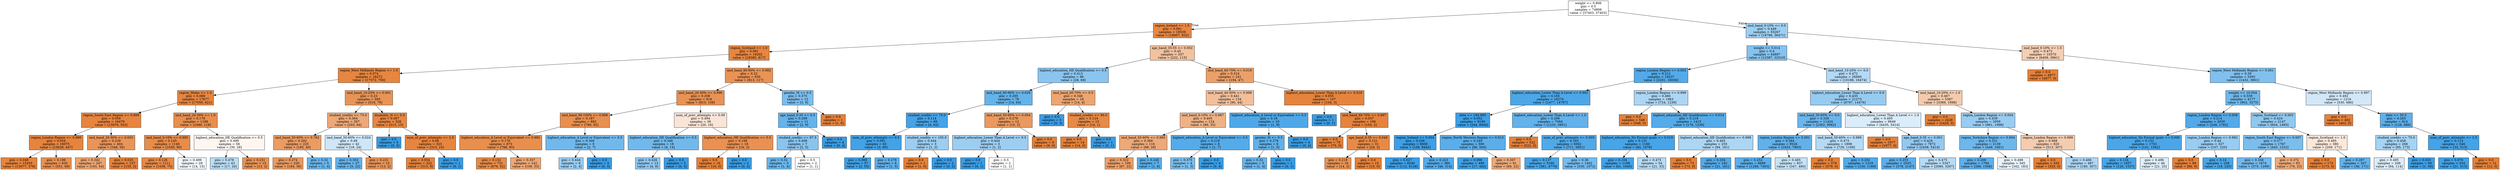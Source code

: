 digraph Tree {
node [shape=box, style="filled", color="black"] ;
0 [label="weight <= 0.806\ngini = 0.5\nsamples = 74806\nvalue = [37403, 37403]", fillcolor="#e5813900"] ;
1 [label="region_Ireland <= 1.0\ngini = 0.091\nsamples = 19539\nvalue = [18607, 932]", fillcolor="#e58139f2"] ;
0 -> 1 [labeldistance=2.5, labelangle=45, headlabel="True"] ;
2 [label="region_Scotland <= 1.0\ngini = 0.081\nsamples = 19202\nvalue = [18385, 817]", fillcolor="#e58139f4"] ;
1 -> 2 ;
3 [label="region_West Midlands Region <= 1.0\ngini = 0.074\nsamples = 18272\nvalue = [17572, 700]", fillcolor="#e58139f5"] ;
2 -> 3 ;
4 [label="region_Wales <= 1.0\ngini = 0.068\nsamples = 17677\nvalue = [17056, 621]", fillcolor="#e58139f6"] ;
3 -> 4 ;
5 [label="region_South East Region <= 0.999\ngini = 0.059\nsamples = 16479\nvalue = [15976, 503]", fillcolor="#e58139f7"] ;
4 -> 5 ;
6 [label="region_London Region <= 0.999\ngini = 0.054\nsamples = 16075\nvalue = [15628, 447]", fillcolor="#e58139f8"] ;
5 -> 6 ;
7 [label="gini = 0.048\nsamples = 15455\nvalue = [15077, 378]", fillcolor="#e58139f9"] ;
6 -> 7 ;
8 [label="gini = 0.198\nsamples = 620\nvalue = [551, 69]", fillcolor="#e58139df"] ;
6 -> 8 ;
9 [label="imd_band_20-30% <= 0.003\ngini = 0.239\nsamples = 404\nvalue = [348, 56]", fillcolor="#e58139d6"] ;
5 -> 9 ;
10 [label="gini = 0.342\nsamples = 247\nvalue = [193, 54]", fillcolor="#e58139b8"] ;
9 -> 10 ;
11 [label="gini = 0.025\nsamples = 157\nvalue = [155, 2]", fillcolor="#e58139fc"] ;
9 -> 11 ;
12 [label="imd_band_20-30% <= 1.0\ngini = 0.178\nsamples = 1198\nvalue = [1080, 118]", fillcolor="#e58139e3"] ;
4 -> 12 ;
13 [label="imd_band_0-10% <= 0.995\ngini = 0.145\nsamples = 1140\nvalue = [1050, 90]", fillcolor="#e58139e9"] ;
12 -> 13 ;
14 [label="gini = 0.126\nsamples = 1111\nvalue = [1036, 75]", fillcolor="#e58139ed"] ;
13 -> 14 ;
15 [label="gini = 0.499\nsamples = 29\nvalue = [14, 15]", fillcolor="#399de511"] ;
13 -> 15 ;
16 [label="highest_education_HE Qualification <= 0.5\ngini = 0.499\nsamples = 58\nvalue = [30, 28]", fillcolor="#e5813911"] ;
12 -> 16 ;
17 [label="gini = 0.478\nsamples = 43\nvalue = [17, 26]", fillcolor="#399de558"] ;
16 -> 17 ;
18 [label="gini = 0.231\nsamples = 15\nvalue = [13, 2]", fillcolor="#e58139d8"] ;
16 -> 18 ;
19 [label="imd_band_10-20% <= 0.001\ngini = 0.23\nsamples = 595\nvalue = [516, 79]", fillcolor="#e58139d8"] ;
3 -> 19 ;
20 [label="studied_credits <= 75.0\ngini = 0.364\nsamples = 267\nvalue = [203, 64]", fillcolor="#e58139af"] ;
19 -> 20 ;
21 [label="imd_band_50-60% <= 0.762\ngini = 0.292\nsamples = 225\nvalue = [185, 40]", fillcolor="#e58139c8"] ;
20 -> 21 ;
22 [label="gini = 0.274\nsamples = 220\nvalue = [184, 36]", fillcolor="#e58139cd"] ;
21 -> 22 ;
23 [label="gini = 0.32\nsamples = 5\nvalue = [1, 4]", fillcolor="#399de5bf"] ;
21 -> 23 ;
24 [label="imd_band_50-60% <= 0.024\ngini = 0.49\nsamples = 42\nvalue = [18, 24]", fillcolor="#399de540"] ;
20 -> 24 ;
25 [label="gini = 0.302\nsamples = 27\nvalue = [5, 22]", fillcolor="#399de5c5"] ;
24 -> 25 ;
26 [label="gini = 0.231\nsamples = 15\nvalue = [13, 2]", fillcolor="#e58139d8"] ;
24 -> 26 ;
27 [label="disability_N <= 0.5\ngini = 0.087\nsamples = 328\nvalue = [313, 15]", fillcolor="#e58139f3"] ;
19 -> 27 ;
28 [label="gini = 0.0\nsamples = 5\nvalue = [0, 5]", fillcolor="#399de5ff"] ;
27 -> 28 ;
29 [label="num_of_prev_attempts <= 2.5\ngini = 0.06\nsamples = 323\nvalue = [313, 10]", fillcolor="#e58139f7"] ;
27 -> 29 ;
30 [label="gini = 0.054\nsamples = 322\nvalue = [313, 9]", fillcolor="#e58139f8"] ;
29 -> 30 ;
31 [label="gini = 0.0\nsamples = 1\nvalue = [0, 1]", fillcolor="#399de5ff"] ;
29 -> 31 ;
32 [label="imd_band_80-90% <= 0.992\ngini = 0.22\nsamples = 930\nvalue = [813, 117]", fillcolor="#e58139da"] ;
2 -> 32 ;
33 [label="imd_band_20-30% <= 0.996\ngini = 0.208\nsamples = 918\nvalue = [810, 108]", fillcolor="#e58139dd"] ;
32 -> 33 ;
34 [label="imd_band_90-100% <= 0.998\ngini = 0.187\nsamples = 882\nvalue = [790, 92]", fillcolor="#e58139e1"] ;
33 -> 34 ;
35 [label="highest_education_A Level or Equivalent <= 0.982\ngini = 0.176\nsamples = 873\nvalue = [788, 85]", fillcolor="#e58139e3"] ;
34 -> 35 ;
36 [label="gini = 0.132\nsamples = 731\nvalue = [679, 52]", fillcolor="#e58139eb"] ;
35 -> 36 ;
37 [label="gini = 0.357\nsamples = 142\nvalue = [109, 33]", fillcolor="#e58139b2"] ;
35 -> 37 ;
38 [label="highest_education_A Level or Equivalent <= 0.5\ngini = 0.346\nsamples = 9\nvalue = [2, 7]", fillcolor="#399de5b6"] ;
34 -> 38 ;
39 [label="gini = 0.444\nsamples = 6\nvalue = [2, 4]", fillcolor="#399de57f"] ;
38 -> 39 ;
40 [label="gini = 0.0\nsamples = 3\nvalue = [0, 3]", fillcolor="#399de5ff"] ;
38 -> 40 ;
41 [label="num_of_prev_attempts <= 0.09\ngini = 0.494\nsamples = 36\nvalue = [20, 16]", fillcolor="#e5813933"] ;
33 -> 41 ;
42 [label="highest_education_HE Qualification <= 0.5\ngini = 0.346\nsamples = 18\nvalue = [4, 14]", fillcolor="#399de5b6"] ;
41 -> 42 ;
43 [label="gini = 0.426\nsamples = 13\nvalue = [4, 9]", fillcolor="#399de58e"] ;
42 -> 43 ;
44 [label="gini = 0.0\nsamples = 5\nvalue = [0, 5]", fillcolor="#399de5ff"] ;
42 -> 44 ;
45 [label="highest_education_HE Qualification <= 0.5\ngini = 0.198\nsamples = 18\nvalue = [16, 2]", fillcolor="#e58139df"] ;
41 -> 45 ;
46 [label="gini = 0.0\nsamples = 16\nvalue = [16, 0]", fillcolor="#e58139ff"] ;
45 -> 46 ;
47 [label="gini = 0.0\nsamples = 2\nvalue = [0, 2]", fillcolor="#399de5ff"] ;
45 -> 47 ;
48 [label="gender_M <= 0.5\ngini = 0.375\nsamples = 12\nvalue = [3, 9]", fillcolor="#399de5aa"] ;
32 -> 48 ;
49 [label="age_band_0-35 <= 0.5\ngini = 0.298\nsamples = 11\nvalue = [2, 9]", fillcolor="#399de5c6"] ;
48 -> 49 ;
50 [label="studied_credits <= 97.5\ngini = 0.408\nsamples = 7\nvalue = [2, 5]", fillcolor="#399de599"] ;
49 -> 50 ;
51 [label="gini = 0.32\nsamples = 5\nvalue = [1, 4]", fillcolor="#399de5bf"] ;
50 -> 51 ;
52 [label="gini = 0.5\nsamples = 2\nvalue = [1, 1]", fillcolor="#e5813900"] ;
50 -> 52 ;
53 [label="gini = 0.0\nsamples = 4\nvalue = [0, 4]", fillcolor="#399de5ff"] ;
49 -> 53 ;
54 [label="gini = 0.0\nsamples = 1\nvalue = [1, 0]", fillcolor="#e58139ff"] ;
48 -> 54 ;
55 [label="age_band_35-55 <= 0.002\ngini = 0.45\nsamples = 337\nvalue = [222, 115]", fillcolor="#e581397b"] ;
1 -> 55 ;
56 [label="highest_education_HE Qualification <= 0.5\ngini = 0.413\nsamples = 96\nvalue = [28, 68]", fillcolor="#399de596"] ;
55 -> 56 ;
57 [label="imd_band_80-90% <= 0.029\ngini = 0.295\nsamples = 78\nvalue = [14, 64]", fillcolor="#399de5c7"] ;
56 -> 57 ;
58 [label="studied_credits <= 75.0\ngini = 0.114\nsamples = 66\nvalue = [4, 62]", fillcolor="#399de5ef"] ;
57 -> 58 ;
59 [label="num_of_prev_attempts <= 0.5\ngini = 0.091\nsamples = 63\nvalue = [3, 60]", fillcolor="#399de5f2"] ;
58 -> 59 ;
60 [label="gini = 0.068\nsamples = 57\nvalue = [2, 55]", fillcolor="#399de5f6"] ;
59 -> 60 ;
61 [label="gini = 0.278\nsamples = 6\nvalue = [1, 5]", fillcolor="#399de5cc"] ;
59 -> 61 ;
62 [label="studied_credits <= 105.0\ngini = 0.444\nsamples = 3\nvalue = [1, 2]", fillcolor="#399de57f"] ;
58 -> 62 ;
63 [label="gini = 0.0\nsamples = 1\nvalue = [1, 0]", fillcolor="#e58139ff"] ;
62 -> 63 ;
64 [label="gini = 0.0\nsamples = 2\nvalue = [0, 2]", fillcolor="#399de5ff"] ;
62 -> 64 ;
65 [label="imd_band_50-60% <= 0.054\ngini = 0.278\nsamples = 12\nvalue = [10, 2]", fillcolor="#e58139cc"] ;
57 -> 65 ;
66 [label="highest_education_Lower Than A Level <= 0.5\ngini = 0.444\nsamples = 3\nvalue = [1, 2]", fillcolor="#399de57f"] ;
65 -> 66 ;
67 [label="gini = 0.0\nsamples = 1\nvalue = [0, 1]", fillcolor="#399de5ff"] ;
66 -> 67 ;
68 [label="gini = 0.5\nsamples = 2\nvalue = [1, 1]", fillcolor="#e5813900"] ;
66 -> 68 ;
69 [label="gini = 0.0\nsamples = 9\nvalue = [9, 0]", fillcolor="#e58139ff"] ;
65 -> 69 ;
70 [label="imd_band_60-70% <= 0.5\ngini = 0.346\nsamples = 18\nvalue = [14, 4]", fillcolor="#e58139b6"] ;
56 -> 70 ;
71 [label="gini = 0.0\nsamples = 3\nvalue = [0, 3]", fillcolor="#399de5ff"] ;
70 -> 71 ;
72 [label="studied_credits <= 90.0\ngini = 0.124\nsamples = 15\nvalue = [14, 1]", fillcolor="#e58139ed"] ;
70 -> 72 ;
73 [label="gini = 0.0\nsamples = 14\nvalue = [14, 0]", fillcolor="#e58139ff"] ;
72 -> 73 ;
74 [label="gini = 0.0\nsamples = 1\nvalue = [0, 1]", fillcolor="#399de5ff"] ;
72 -> 74 ;
75 [label="imd_band_60-70% <= 0.018\ngini = 0.314\nsamples = 241\nvalue = [194, 47]", fillcolor="#e58139c1"] ;
55 -> 75 ;
76 [label="imd_band_40-50% <= 0.998\ngini = 0.441\nsamples = 134\nvalue = [90, 44]", fillcolor="#e5813982"] ;
75 -> 76 ;
77 [label="imd_band_0-10% <= 0.987\ngini = 0.405\nsamples = 124\nvalue = [89, 35]", fillcolor="#e581399b"] ;
76 -> 77 ;
78 [label="imd_band_50-60% <= 0.985\ngini = 0.366\nsamples = 116\nvalue = [88, 28]", fillcolor="#e58139ae"] ;
77 -> 78 ;
79 [label="gini = 0.322\nsamples = 109\nvalue = [87, 22]", fillcolor="#e58139bf"] ;
78 -> 79 ;
80 [label="gini = 0.245\nsamples = 7\nvalue = [1, 6]", fillcolor="#399de5d4"] ;
78 -> 80 ;
81 [label="highest_education_A Level or Equivalent <= 0.5\ngini = 0.219\nsamples = 8\nvalue = [1, 7]", fillcolor="#399de5db"] ;
77 -> 81 ;
82 [label="gini = 0.375\nsamples = 4\nvalue = [1, 3]", fillcolor="#399de5aa"] ;
81 -> 82 ;
83 [label="gini = 0.0\nsamples = 4\nvalue = [0, 4]", fillcolor="#399de5ff"] ;
81 -> 83 ;
84 [label="highest_education_A Level or Equivalent <= 0.5\ngini = 0.18\nsamples = 10\nvalue = [1, 9]", fillcolor="#399de5e3"] ;
76 -> 84 ;
85 [label="gender_M <= 0.5\ngini = 0.278\nsamples = 6\nvalue = [1, 5]", fillcolor="#399de5cc"] ;
84 -> 85 ;
86 [label="gini = 0.32\nsamples = 5\nvalue = [1, 4]", fillcolor="#399de5bf"] ;
85 -> 86 ;
87 [label="gini = 0.0\nsamples = 1\nvalue = [0, 1]", fillcolor="#399de5ff"] ;
85 -> 87 ;
88 [label="gini = 0.0\nsamples = 4\nvalue = [0, 4]", fillcolor="#399de5ff"] ;
84 -> 88 ;
89 [label="highest_education_Lower Than A Level <= 0.018\ngini = 0.055\nsamples = 107\nvalue = [104, 3]", fillcolor="#e58139f8"] ;
75 -> 89 ;
90 [label="gini = 0.0\nsamples = 1\nvalue = [0, 1]", fillcolor="#399de5ff"] ;
89 -> 90 ;
91 [label="imd_band_60-70% <= 0.997\ngini = 0.037\nsamples = 106\nvalue = [104, 2]", fillcolor="#e58139fa"] ;
89 -> 91 ;
92 [label="gini = 0.0\nsamples = 75\nvalue = [75, 0]", fillcolor="#e58139ff"] ;
91 -> 92 ;
93 [label="age_band_0-35 <= 0.048\ngini = 0.121\nsamples = 31\nvalue = [29, 2]", fillcolor="#e58139ed"] ;
91 -> 93 ;
94 [label="gini = 0.219\nsamples = 16\nvalue = [14, 2]", fillcolor="#e58139db"] ;
93 -> 94 ;
95 [label="gini = 0.0\nsamples = 15\nvalue = [15, 0]", fillcolor="#e58139ff"] ;
93 -> 95 ;
96 [label="imd_band_0-10% <= 0.0\ngini = 0.449\nsamples = 55267\nvalue = [18796, 36471]", fillcolor="#399de57c"] ;
0 -> 96 [labeldistance=2.5, labelangle=-45, headlabel="False"] ;
97 [label="weight <= 5.014\ngini = 0.4\nsamples = 44897\nvalue = [12387, 32510]", fillcolor="#399de59e"] ;
96 -> 97 ;
98 [label="region_London Region <= 0.002\ngini = 0.212\nsamples = 18237\nvalue = [2201, 16036]", fillcolor="#399de5dc"] ;
97 -> 98 ;
99 [label="highest_education_Lower Than A Level <= 0.001\ngini = 0.165\nsamples = 16274\nvalue = [1477, 14797]", fillcolor="#399de5e6"] ;
98 -> 99 ;
100 [label="date <= 194.995\ngini = 0.052\nsamples = 9190\nvalue = [244, 8946]", fillcolor="#399de5f8"] ;
99 -> 100 ;
101 [label="region_Ireland <= 0.004\ngini = 0.036\nsamples = 8600\nvalue = [158, 8442]", fillcolor="#399de5fa"] ;
100 -> 101 ;
102 [label="gini = 0.027\nsamples = 8240\nvalue = [112, 8128]", fillcolor="#399de5fb"] ;
101 -> 102 ;
103 [label="gini = 0.223\nsamples = 360\nvalue = [46, 314]", fillcolor="#399de5da"] ;
101 -> 103 ;
104 [label="region_North Western Region <= 0.013\ngini = 0.249\nsamples = 590\nvalue = [86, 504]", fillcolor="#399de5d3"] ;
100 -> 104 ;
105 [label="gini = 0.066\nsamples = 499\nvalue = [17, 482]", fillcolor="#399de5f6"] ;
104 -> 105 ;
106 [label="gini = 0.367\nsamples = 91\nvalue = [69, 22]", fillcolor="#e58139ae"] ;
104 -> 106 ;
107 [label="highest_education_Lower Than A Level <= 1.0\ngini = 0.288\nsamples = 7084\nvalue = [1233, 5851]", fillcolor="#399de5c9"] ;
99 -> 107 ;
108 [label="gini = 0.0\nsamples = 522\nvalue = [522, 0]", fillcolor="#e58139ff"] ;
107 -> 108 ;
109 [label="num_of_prev_attempts <= 0.005\ngini = 0.193\nsamples = 6562\nvalue = [711, 5851]", fillcolor="#399de5e0"] ;
107 -> 109 ;
110 [label="gini = 0.137\nsamples = 5160\nvalue = [381, 4779]", fillcolor="#399de5eb"] ;
109 -> 110 ;
111 [label="gini = 0.36\nsamples = 1402\nvalue = [330, 1072]", fillcolor="#399de5b1"] ;
109 -> 111 ;
112 [label="region_London Region <= 0.999\ngini = 0.466\nsamples = 1963\nvalue = [724, 1239]", fillcolor="#399de56a"] ;
98 -> 112 ;
113 [label="gini = 0.0\nsamples = 548\nvalue = [548, 0]", fillcolor="#e58139ff"] ;
112 -> 113 ;
114 [label="highest_education_HE Qualification <= 0.014\ngini = 0.218\nsamples = 1415\nvalue = [176, 1239]", fillcolor="#399de5db"] ;
112 -> 114 ;
115 [label="highest_education_No Formal quals <= 0.019\ngini = 0.131\nsamples = 1160\nvalue = [82, 1078]", fillcolor="#399de5ec"] ;
114 -> 115 ;
116 [label="gini = 0.104\nsamples = 1106\nvalue = [61, 1045]", fillcolor="#399de5f0"] ;
115 -> 116 ;
117 [label="gini = 0.475\nsamples = 54\nvalue = [21, 33]", fillcolor="#399de55d"] ;
115 -> 117 ;
118 [label="highest_education_HE Qualification <= 0.998\ngini = 0.465\nsamples = 255\nvalue = [94, 161]", fillcolor="#399de56a"] ;
114 -> 118 ;
119 [label="gini = 0.0\nsamples = 73\nvalue = [73, 0]", fillcolor="#e58139ff"] ;
118 -> 119 ;
120 [label="gini = 0.204\nsamples = 182\nvalue = [21, 161]", fillcolor="#399de5de"] ;
118 -> 120 ;
121 [label="imd_band_10-20% <= 0.0\ngini = 0.472\nsamples = 26660\nvalue = [10186, 16474]", fillcolor="#399de561"] ;
97 -> 121 ;
122 [label="highest_education_Lower Than A Level <= 0.0\ngini = 0.435\nsamples = 21273\nvalue = [6797, 14476]", fillcolor="#399de587"] ;
121 -> 122 ;
123 [label="imd_band_50-60% <= 0.0\ngini = 0.328\nsamples = 11424\nvalue = [2362, 9062]", fillcolor="#399de5bd"] ;
122 -> 123 ;
124 [label="region_London Region <= 0.001\ngini = 0.284\nsamples = 9526\nvalue = [1633, 7893]", fillcolor="#399de5ca"] ;
123 -> 124 ;
125 [label="gini = 0.252\nsamples = 8689\nvalue = [1286, 7403]", fillcolor="#399de5d3"] ;
124 -> 125 ;
126 [label="gini = 0.485\nsamples = 837\nvalue = [347, 490]", fillcolor="#399de54a"] ;
124 -> 126 ;
127 [label="imd_band_50-60% <= 0.999\ngini = 0.473\nsamples = 1898\nvalue = [729, 1169]", fillcolor="#399de560"] ;
123 -> 127 ;
128 [label="gini = 0.0\nsamples = 579\nvalue = [579, 0]", fillcolor="#e58139ff"] ;
127 -> 128 ;
129 [label="gini = 0.202\nsamples = 1319\nvalue = [150, 1169]", fillcolor="#399de5de"] ;
127 -> 129 ;
130 [label="highest_education_Lower Than A Level <= 1.0\ngini = 0.495\nsamples = 9849\nvalue = [4435, 5414]", fillcolor="#399de52e"] ;
122 -> 130 ;
131 [label="gini = 0.0\nsamples = 1977\nvalue = [1977, 0]", fillcolor="#e58139ff"] ;
130 -> 131 ;
132 [label="age_band_0-35 <= 0.001\ngini = 0.429\nsamples = 7872\nvalue = [2458, 5414]", fillcolor="#399de58b"] ;
130 -> 132 ;
133 [label="gini = 0.255\nsamples = 2525\nvalue = [378, 2147]", fillcolor="#399de5d2"] ;
132 -> 133 ;
134 [label="gini = 0.475\nsamples = 5347\nvalue = [2080, 3267]", fillcolor="#399de55d"] ;
132 -> 134 ;
135 [label="imd_band_10-20% <= 1.0\ngini = 0.467\nsamples = 5387\nvalue = [3389, 1998]", fillcolor="#e5813969"] ;
121 -> 135 ;
136 [label="gini = 0.0\nsamples = 2428\nvalue = [2428, 0]", fillcolor="#e58139ff"] ;
135 -> 136 ;
137 [label="region_London Region <= 0.004\ngini = 0.439\nsamples = 2959\nvalue = [961, 1998]", fillcolor="#399de584"] ;
135 -> 137 ;
138 [label="region_Yorkshire Region <= 0.004\ngini = 0.331\nsamples = 2139\nvalue = [448, 1691]", fillcolor="#399de5bb"] ;
137 -> 138 ;
139 [label="gini = 0.268\nsamples = 1794\nvalue = [286, 1508]", fillcolor="#399de5cf"] ;
138 -> 139 ;
140 [label="gini = 0.498\nsamples = 345\nvalue = [162, 183]", fillcolor="#399de51d"] ;
138 -> 140 ;
141 [label="region_London Region <= 0.999\ngini = 0.468\nsamples = 820\nvalue = [513, 307]", fillcolor="#e5813966"] ;
137 -> 141 ;
142 [label="gini = 0.0\nsamples = 333\nvalue = [333, 0]", fillcolor="#e58139ff"] ;
141 -> 142 ;
143 [label="gini = 0.466\nsamples = 487\nvalue = [180, 307]", fillcolor="#399de569"] ;
141 -> 143 ;
144 [label="imd_band_0-10% <= 1.0\ngini = 0.472\nsamples = 10370\nvalue = [6409, 3961]", fillcolor="#e5813961"] ;
96 -> 144 ;
145 [label="gini = 0.0\nsamples = 4977\nvalue = [4977, 0]", fillcolor="#e58139ff"] ;
144 -> 145 ;
146 [label="region_West Midlands Region <= 0.001\ngini = 0.39\nsamples = 5393\nvalue = [1432, 3961]", fillcolor="#399de5a3"] ;
144 -> 146 ;
147 [label="weight <= 10.054\ngini = 0.339\nsamples = 4177\nvalue = [902, 3275]", fillcolor="#399de5b9"] ;
146 -> 147 ;
148 [label="region_London Region <= 0.008\ngini = 0.214\nsamples = 2030\nvalue = [248, 1782]", fillcolor="#399de5dc"] ;
147 -> 148 ;
149 [label="highest_education_No Formal quals <= 0.006\ngini = 0.152\nsamples = 1703\nvalue = [141, 1562]", fillcolor="#399de5e8"] ;
148 -> 149 ;
150 [label="gini = 0.134\nsamples = 1657\nvalue = [120, 1537]", fillcolor="#399de5eb"] ;
149 -> 150 ;
151 [label="gini = 0.496\nsamples = 46\nvalue = [21, 25]", fillcolor="#399de529"] ;
149 -> 151 ;
152 [label="region_London Region <= 0.992\ngini = 0.44\nsamples = 327\nvalue = [107, 220]", fillcolor="#399de583"] ;
148 -> 152 ;
153 [label="gini = 0.0\nsamples = 89\nvalue = [89, 0]", fillcolor="#e58139ff"] ;
152 -> 153 ;
154 [label="gini = 0.14\nsamples = 238\nvalue = [18, 220]", fillcolor="#399de5ea"] ;
152 -> 154 ;
155 [label="region_Scotland <= 0.003\ngini = 0.424\nsamples = 2147\nvalue = [654, 1493]", fillcolor="#399de58f"] ;
147 -> 155 ;
156 [label="region_South East Region <= 0.007\ngini = 0.377\nsamples = 1767\nvalue = [445, 1322]", fillcolor="#399de5a9"] ;
155 -> 156 ;
157 [label="gini = 0.348\nsamples = 1674\nvalue = [375, 1299]", fillcolor="#399de5b5"] ;
156 -> 157 ;
158 [label="gini = 0.372\nsamples = 93\nvalue = [70, 23]", fillcolor="#e58139ab"] ;
156 -> 158 ;
159 [label="region_Scotland <= 1.0\ngini = 0.495\nsamples = 380\nvalue = [209, 171]", fillcolor="#e581392e"] ;
155 -> 159 ;
160 [label="gini = 0.0\nsamples = 173\nvalue = [173, 0]", fillcolor="#e58139ff"] ;
159 -> 160 ;
161 [label="gini = 0.287\nsamples = 207\nvalue = [36, 171]", fillcolor="#399de5c9"] ;
159 -> 161 ;
162 [label="region_West Midlands Region <= 0.997\ngini = 0.492\nsamples = 1216\nvalue = [530, 686]", fillcolor="#399de53a"] ;
146 -> 162 ;
163 [label="gini = 0.0\nsamples = 402\nvalue = [402, 0]", fillcolor="#e58139ff"] ;
162 -> 163 ;
164 [label="date <= 50.5\ngini = 0.265\nsamples = 814\nvalue = [128, 686]", fillcolor="#399de5cf"] ;
162 -> 164 ;
165 [label="studied_credits <= 75.0\ngini = 0.458\nsamples = 268\nvalue = [95, 173]", fillcolor="#399de573"] ;
164 -> 165 ;
166 [label="gini = 0.495\nsamples = 208\nvalue = [94, 114]", fillcolor="#399de52d"] ;
165 -> 166 ;
167 [label="gini = 0.033\nsamples = 60\nvalue = [1, 59]", fillcolor="#399de5fb"] ;
165 -> 167 ;
168 [label="num_of_prev_attempts <= 2.5\ngini = 0.114\nsamples = 546\nvalue = [33, 513]", fillcolor="#399de5ef"] ;
164 -> 168 ;
169 [label="gini = 0.076\nsamples = 534\nvalue = [21, 513]", fillcolor="#399de5f5"] ;
168 -> 169 ;
170 [label="gini = 0.0\nsamples = 12\nvalue = [12, 0]", fillcolor="#e58139ff"] ;
168 -> 170 ;
}